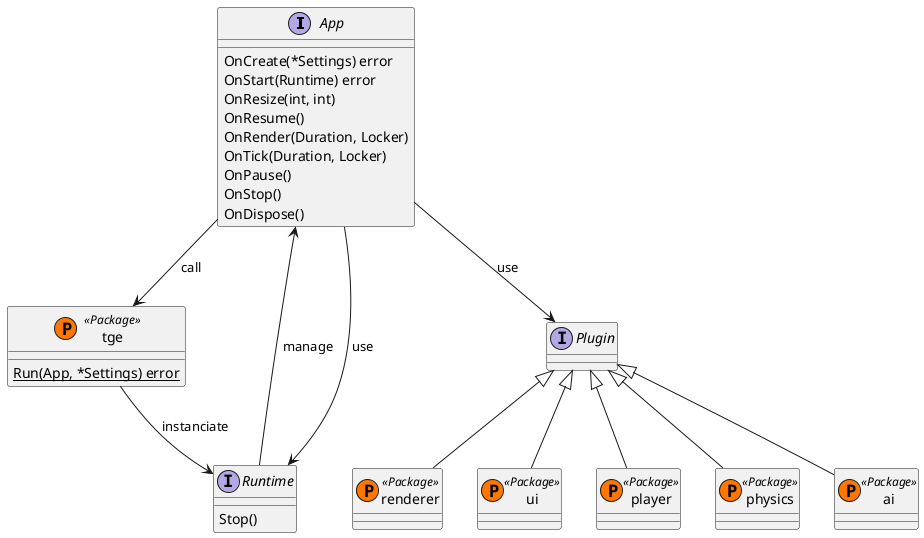 ```plantuml
@startuml API
' Components
interface App {
    OnCreate(*Settings) error
    OnStart(Runtime) error
    OnResize(int, int)
    OnResume()
    OnRender(Duration, Locker)
    OnTick(Duration, Locker)
    OnPause()
    OnStop()
    OnDispose()
}

class tge << (P,#FF7700) Package >> {
    {static} Run(App, *Settings) error
}

interface Runtime {
    Stop()
}

interface Plugin{
}

class renderer << (P,#FF7700) Package >> {
}
class ui << (P,#FF7700) Package >> {
}
class player << (P,#FF7700) Package >> {
}
class physics << (P,#FF7700) Package >> {
}
class ai << (P,#FF7700) Package >> {
}

' Relations
App --> tge : call
tge --> Runtime : instanciate
App <-- Runtime : manage
App --> Runtime : use
App --> Plugin : use

Plugin <|-- renderer
Plugin <|-- player
Plugin <|-- ui
Plugin <|-- physics
Plugin <|-- ai


@enduml
```